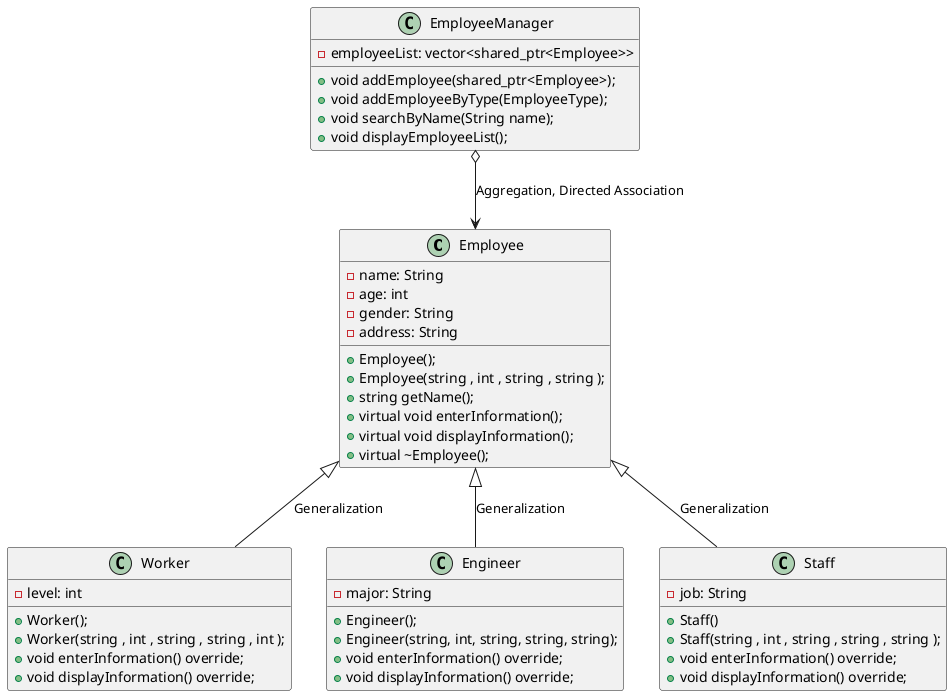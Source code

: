 @startuml

class Employee {
  - name: String
  - age: int
  - gender: String
  - address: String
  + Employee();
  + Employee(string , int , string , string );
  + string getName();
  + virtual void enterInformation();
  + virtual void displayInformation();
  + virtual ~Employee();
}

class Worker {
  - level: int
  + Worker();
  + Worker(string , int , string , string , int );
  + void enterInformation() override;
  + void displayInformation() override;
}

class Engineer {
  - major: String
  + Engineer();
  + Engineer(string, int, string, string, string);
  + void enterInformation() override;
  + void displayInformation() override;
}

class Staff {
  - job: String
  + Staff()
  + Staff(string , int , string , string , string );
  + void enterInformation() override;
  + void displayInformation() override;
}

class EmployeeManager {
  - employeeList: vector<shared_ptr<Employee>>
  + void addEmployee(shared_ptr<Employee>);
  + void addEmployeeByType(EmployeeType);
  + void searchByName(String name);
  + void displayEmployeeList();
}

Employee <|-- Worker : Generalization 
Employee <|-- Engineer : Generalization 
Employee <|-- Staff : Generalization 
EmployeeManager o--> Employee : Aggregation, Directed Association

@enduml
